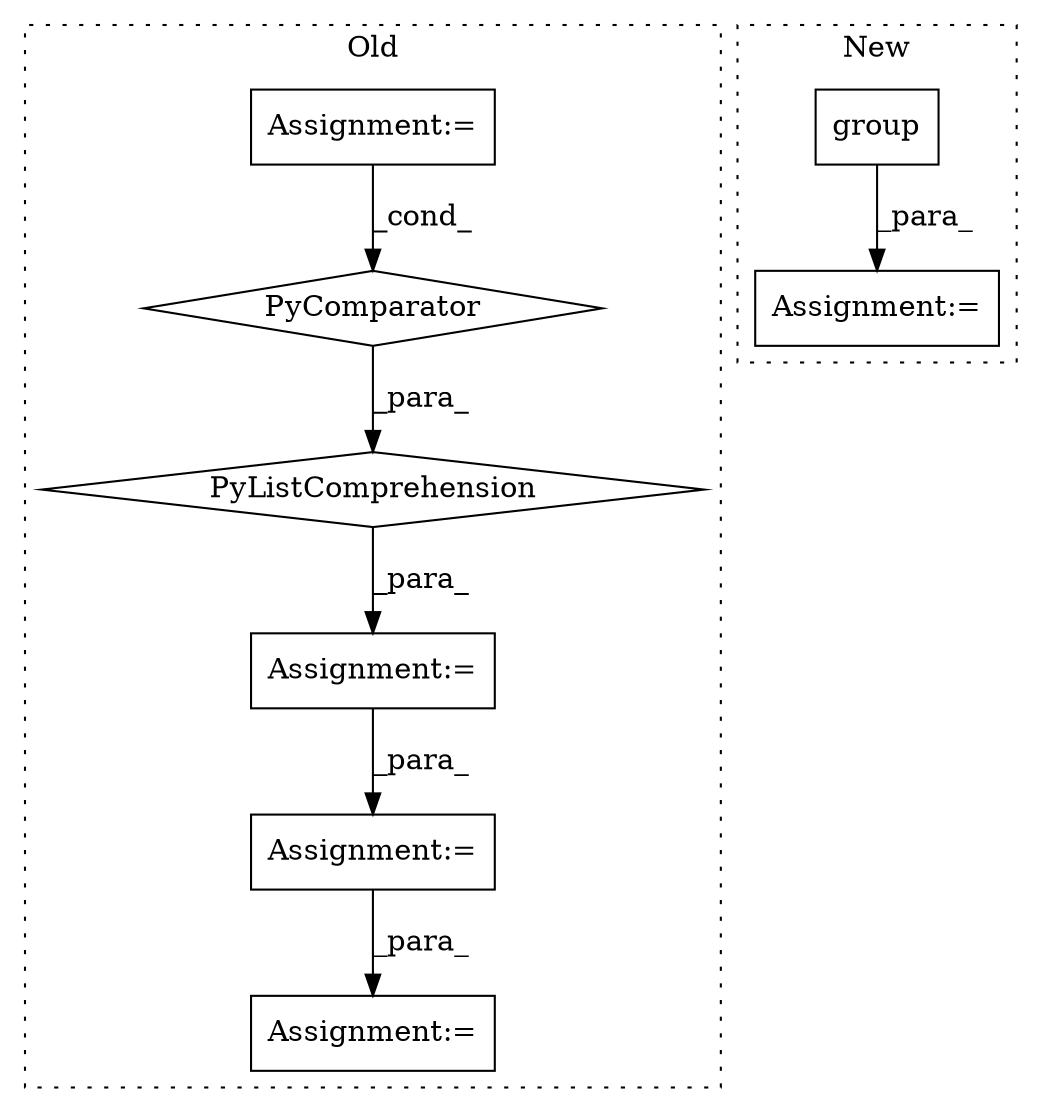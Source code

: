 digraph G {
subgraph cluster0 {
1 [label="PyComparator" a="113" s="6129" l="60" shape="diamond"];
4 [label="PyListComprehension" a="109" s="6035" l="162" shape="diamond"];
5 [label="Assignment:=" a="7" s="5878" l="1" shape="box"];
6 [label="Assignment:=" a="7" s="6481" l="26" shape="box"];
7 [label="Assignment:=" a="7" s="6023" l="12" shape="box"];
8 [label="Assignment:=" a="7" s="6379" l="1" shape="box"];
label = "Old";
style="dotted";
}
subgraph cluster1 {
2 [label="group" a="32" s="5215,5248" l="6,1" shape="box"];
3 [label="Assignment:=" a="7" s="5203" l="1" shape="box"];
label = "New";
style="dotted";
}
1 -> 4 [label="_para_"];
2 -> 3 [label="_para_"];
4 -> 7 [label="_para_"];
5 -> 1 [label="_cond_"];
6 -> 8 [label="_para_"];
7 -> 6 [label="_para_"];
}